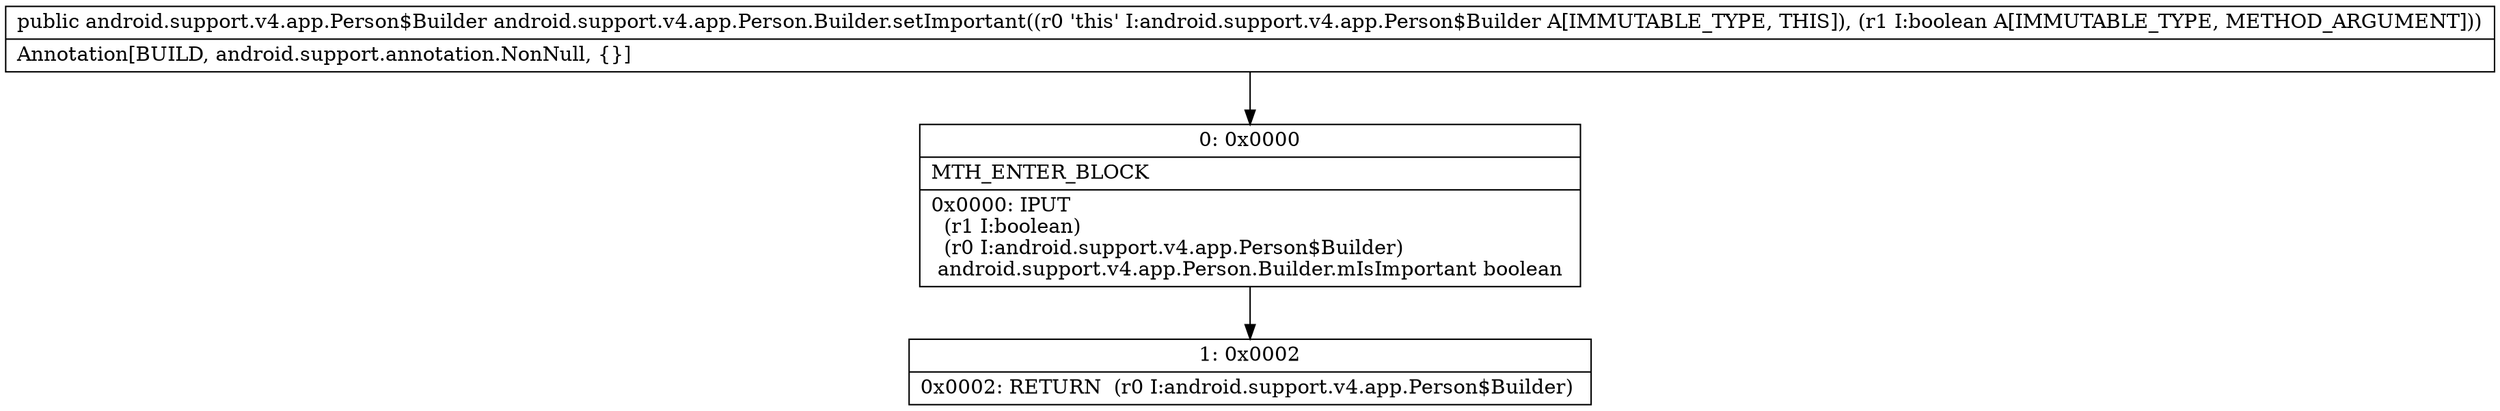 digraph "CFG forandroid.support.v4.app.Person.Builder.setImportant(Z)Landroid\/support\/v4\/app\/Person$Builder;" {
Node_0 [shape=record,label="{0\:\ 0x0000|MTH_ENTER_BLOCK\l|0x0000: IPUT  \l  (r1 I:boolean)\l  (r0 I:android.support.v4.app.Person$Builder)\l android.support.v4.app.Person.Builder.mIsImportant boolean \l}"];
Node_1 [shape=record,label="{1\:\ 0x0002|0x0002: RETURN  (r0 I:android.support.v4.app.Person$Builder) \l}"];
MethodNode[shape=record,label="{public android.support.v4.app.Person$Builder android.support.v4.app.Person.Builder.setImportant((r0 'this' I:android.support.v4.app.Person$Builder A[IMMUTABLE_TYPE, THIS]), (r1 I:boolean A[IMMUTABLE_TYPE, METHOD_ARGUMENT]))  | Annotation[BUILD, android.support.annotation.NonNull, \{\}]\l}"];
MethodNode -> Node_0;
Node_0 -> Node_1;
}

